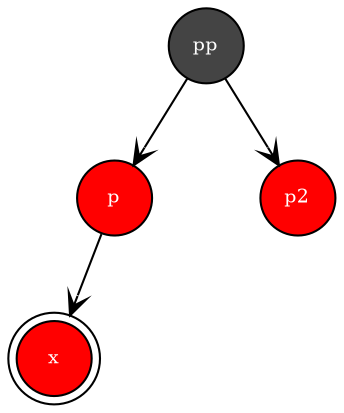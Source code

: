 digraph G {
    graph [nodesep=0.1]
    node [shape=circle style="filled" fillcolor="#444444" fontcolor="white" fontsize=9]
    edge [arrowhead=vee]

    pp [group=pp]
    p [group=p fillcolor="red"]
    _pp [group=pp style=invis]
    p2 [fillcolor="red"];
    x [shape=doublecircle fillcolor="red"];
    _p [group=p label="" width=0 style=invis]

    pp -> p
    pp -> _pp [style=invis]
    pp -> p2
    
    p -> x
    p -> _p [style=invis]
}